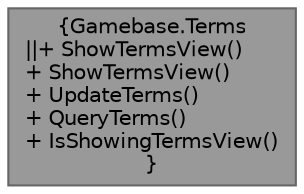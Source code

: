 digraph "Gamebase.Terms"
{
 // LATEX_PDF_SIZE
  bgcolor="transparent";
  edge [fontname=Helvetica,fontsize=10,labelfontname=Helvetica,labelfontsize=10];
  node [fontname=Helvetica,fontsize=10,shape=box,height=0.2,width=0.4];
  Node1 [label="{Gamebase.Terms\n||+ ShowTermsView()\l+ ShowTermsView()\l+ UpdateTerms()\l+ QueryTerms()\l+ IsShowingTermsView()\l}",height=0.2,width=0.4,color="gray40", fillcolor="grey60", style="filled", fontcolor="black",tooltip="Displays the terms and conditions set in the Gamebase console."];
}
